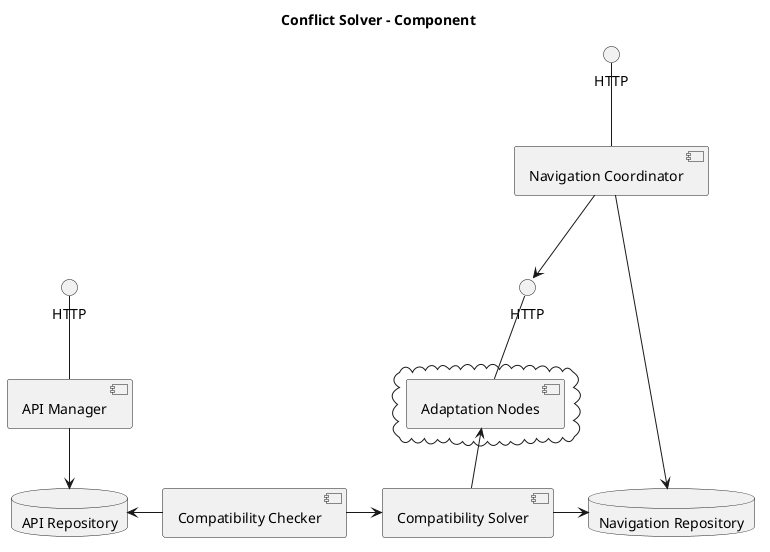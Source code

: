 @startuml
title Conflict Solver - Component

'Components'
skinparam componentStyle uml2
component "API Manager" as apimngr
component "Compatibility Checker" as compchecker
component "Compatibility Solver" as compsolver
component "Navigation Coordinator" as navcor

'Interfaces'
interface "HTTP" as http_apimngr
interface "HTTP" as http_navcor
interface "HTTP" as http_apinodes

'Clouds'
cloud {
    component "Adaptation Nodes" as apinodes
}

'Repositories'
database "API Repository" as apirep
database "Navigation Repository" as navrep

'Relations'
http_apimngr -down- apimngr
apimngr -down-> apirep
apirep <-right- compchecker
compsolver <-left- compchecker
compsolver -right-> navrep
navcor -down-> navrep
http_navcor -down- navcor
apinodes <-down- compsolver
http_apinodes -down- apinodes
navcor --> http_apinodes
@enduml
